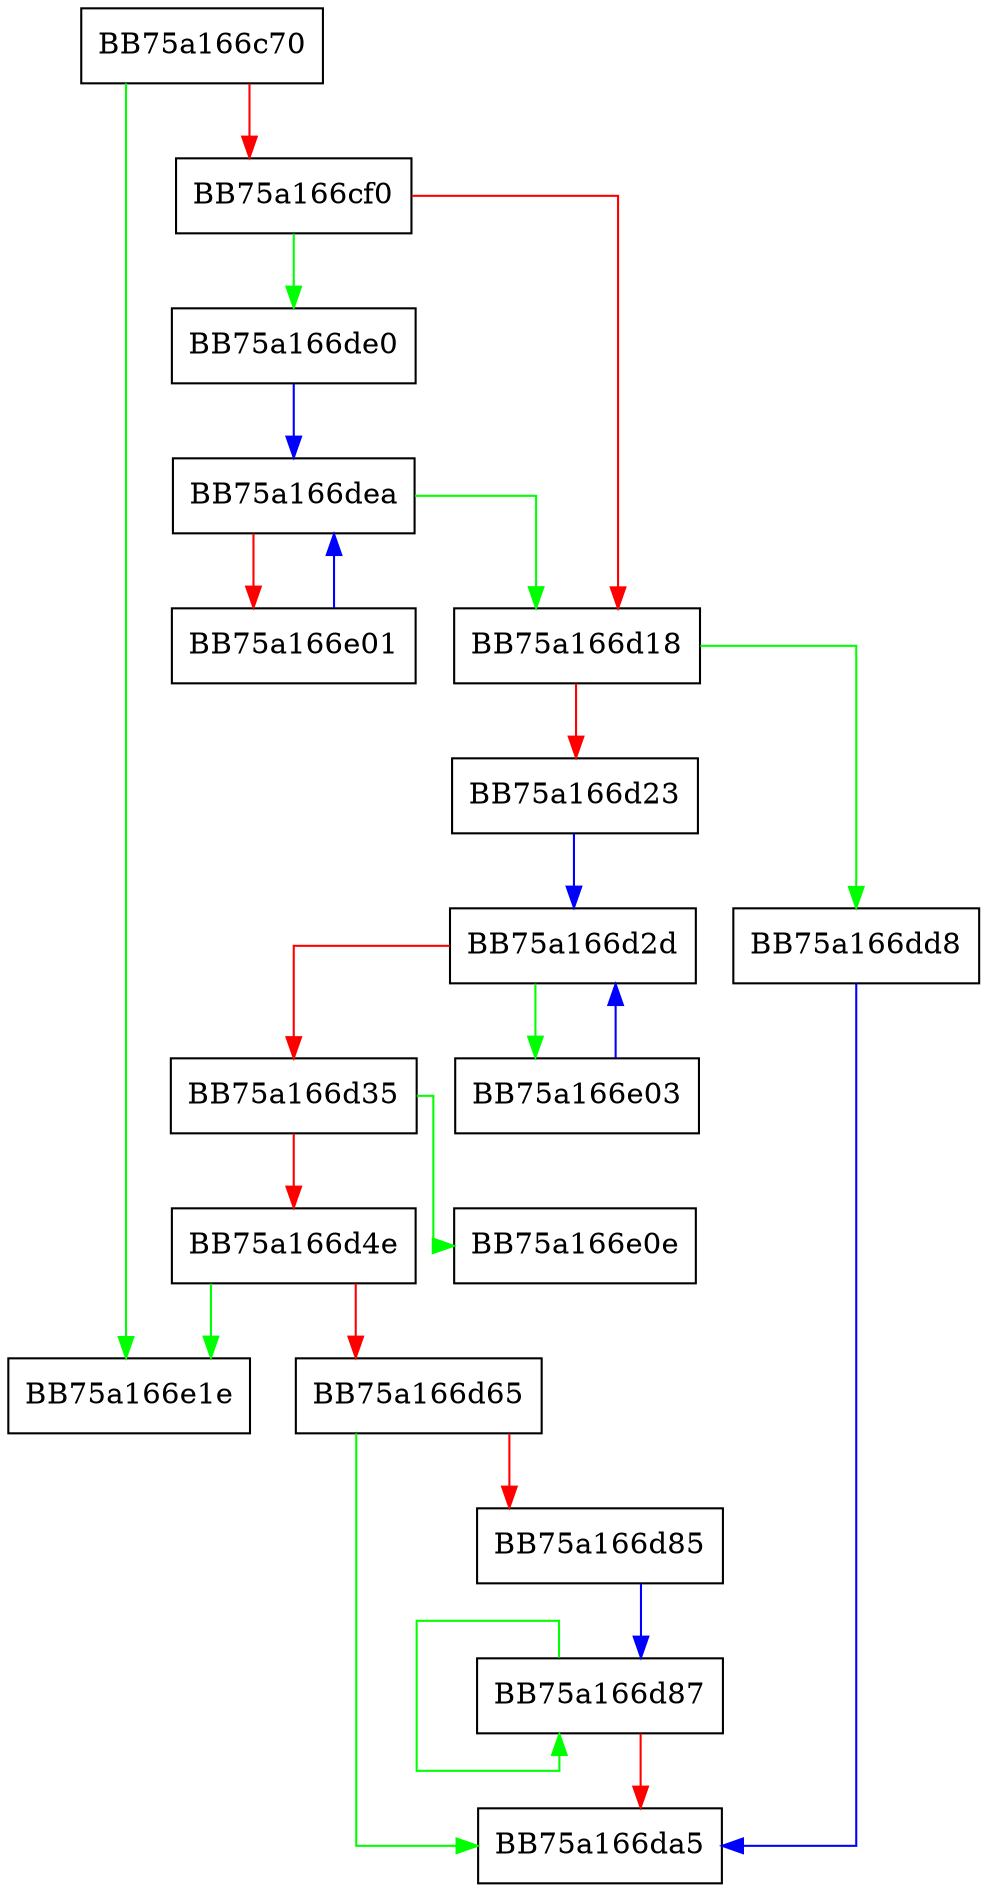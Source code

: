 digraph luaH_new {
  node [shape="box"];
  graph [splines=ortho];
  BB75a166c70 -> BB75a166e1e [color="green"];
  BB75a166c70 -> BB75a166cf0 [color="red"];
  BB75a166cf0 -> BB75a166de0 [color="green"];
  BB75a166cf0 -> BB75a166d18 [color="red"];
  BB75a166d18 -> BB75a166dd8 [color="green"];
  BB75a166d18 -> BB75a166d23 [color="red"];
  BB75a166d23 -> BB75a166d2d [color="blue"];
  BB75a166d2d -> BB75a166e03 [color="green"];
  BB75a166d2d -> BB75a166d35 [color="red"];
  BB75a166d35 -> BB75a166e0e [color="green"];
  BB75a166d35 -> BB75a166d4e [color="red"];
  BB75a166d4e -> BB75a166e1e [color="green"];
  BB75a166d4e -> BB75a166d65 [color="red"];
  BB75a166d65 -> BB75a166da5 [color="green"];
  BB75a166d65 -> BB75a166d85 [color="red"];
  BB75a166d85 -> BB75a166d87 [color="blue"];
  BB75a166d87 -> BB75a166d87 [color="green"];
  BB75a166d87 -> BB75a166da5 [color="red"];
  BB75a166dd8 -> BB75a166da5 [color="blue"];
  BB75a166de0 -> BB75a166dea [color="blue"];
  BB75a166dea -> BB75a166d18 [color="green"];
  BB75a166dea -> BB75a166e01 [color="red"];
  BB75a166e01 -> BB75a166dea [color="blue"];
  BB75a166e03 -> BB75a166d2d [color="blue"];
}